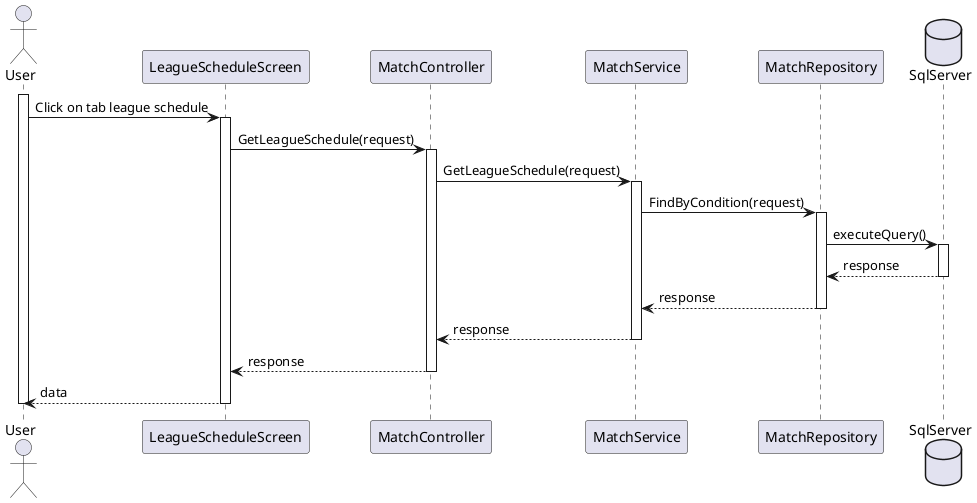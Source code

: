 @startuml View League Schedule (Guest)
actor User
participant LeagueScheduleScreen
participant MatchController
participant MatchService
participant MatchRepository
database SqlServer

activate User
    User -> LeagueScheduleScreen: Click on tab league schedule
    activate LeagueScheduleScreen
        LeagueScheduleScreen -> MatchController: GetLeagueSchedule(request)
        activate MatchController
            MatchController -> MatchService: GetLeagueSchedule(request)
            activate MatchService
                MatchService -> MatchRepository: FindByCondition(request)
                activate MatchRepository
                    MatchRepository -> SqlServer: executeQuery()
                    activate SqlServer
                        SqlServer --> MatchRepository : response
                    deactivate SqlServer
                    MatchRepository --> MatchService: response
                deactivate MatchRepository
                MatchService --> MatchController: response
            deactivate MatchService
            MatchController --> LeagueScheduleScreen: response
        deactivate MatchController
        LeagueScheduleScreen --> User: data
    deactivate LeagueScheduleScreen
deactivate User 
@enduml
